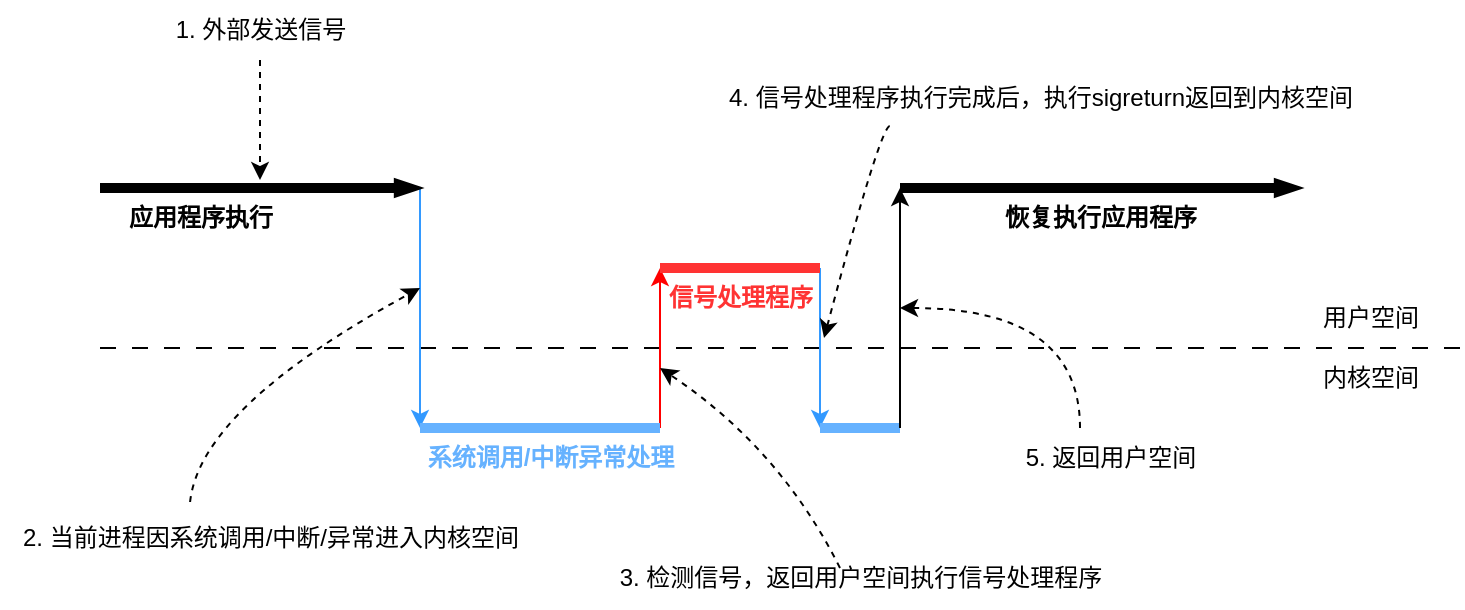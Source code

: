 <mxfile version="28.1.2">
  <diagram name="第 1 页" id="G5ueRJX8dvpzBDlDjiMh">
    <mxGraphModel dx="834" dy="1151" grid="1" gridSize="10" guides="1" tooltips="1" connect="1" arrows="1" fold="1" page="1" pageScale="1" pageWidth="827" pageHeight="1169" math="0" shadow="0">
      <root>
        <mxCell id="0" />
        <mxCell id="1" parent="0" />
        <mxCell id="D7QOtCubXXGv_C2FeJx_-4" value="" style="endArrow=none;html=1;rounded=0;dashed=1;dashPattern=8 8;" edge="1" parent="1">
          <mxGeometry width="50" height="50" relative="1" as="geometry">
            <mxPoint x="80" y="400" as="sourcePoint" />
            <mxPoint x="760" y="400" as="targetPoint" />
          </mxGeometry>
        </mxCell>
        <mxCell id="D7QOtCubXXGv_C2FeJx_-6" value="" style="endArrow=classic;html=1;rounded=0;strokeColor=#3399FF;" edge="1" parent="1">
          <mxGeometry width="50" height="50" relative="1" as="geometry">
            <mxPoint x="240" y="320" as="sourcePoint" />
            <mxPoint x="240" y="440" as="targetPoint" />
          </mxGeometry>
        </mxCell>
        <mxCell id="D7QOtCubXXGv_C2FeJx_-8" value="" style="endArrow=classic;html=1;rounded=0;strokeColor=#3399FF;" edge="1" parent="1">
          <mxGeometry width="50" height="50" relative="1" as="geometry">
            <mxPoint x="440" y="360" as="sourcePoint" />
            <mxPoint x="440" y="440" as="targetPoint" />
          </mxGeometry>
        </mxCell>
        <mxCell id="D7QOtCubXXGv_C2FeJx_-10" value="" style="endArrow=classic;html=1;rounded=0;strokeColor=#FF0000;" edge="1" parent="1">
          <mxGeometry width="50" height="50" relative="1" as="geometry">
            <mxPoint x="360" y="440" as="sourcePoint" />
            <mxPoint x="360" y="360" as="targetPoint" />
          </mxGeometry>
        </mxCell>
        <mxCell id="D7QOtCubXXGv_C2FeJx_-12" value="" style="endArrow=blockThin;html=1;rounded=0;strokeWidth=5;endFill=1;endSize=0;" edge="1" parent="1">
          <mxGeometry width="50" height="50" relative="1" as="geometry">
            <mxPoint x="80" y="320" as="sourcePoint" />
            <mxPoint x="240" y="320" as="targetPoint" />
          </mxGeometry>
        </mxCell>
        <mxCell id="D7QOtCubXXGv_C2FeJx_-13" value="" style="endArrow=none;html=1;rounded=0;strokeWidth=5;strokeColor=#66B2FF;" edge="1" parent="1">
          <mxGeometry width="50" height="50" relative="1" as="geometry">
            <mxPoint x="240" y="440" as="sourcePoint" />
            <mxPoint x="360" y="440" as="targetPoint" />
          </mxGeometry>
        </mxCell>
        <mxCell id="D7QOtCubXXGv_C2FeJx_-14" value="" style="endArrow=none;html=1;rounded=0;strokeWidth=5;strokeColor=#FF3333;" edge="1" parent="1">
          <mxGeometry width="50" height="50" relative="1" as="geometry">
            <mxPoint x="360" y="360" as="sourcePoint" />
            <mxPoint x="440" y="360" as="targetPoint" />
          </mxGeometry>
        </mxCell>
        <mxCell id="D7QOtCubXXGv_C2FeJx_-15" value="" style="endArrow=blockThin;html=1;rounded=0;strokeWidth=5;endFill=1;targetPerimeterSpacing=0;endSize=0;" edge="1" parent="1">
          <mxGeometry width="50" height="50" relative="1" as="geometry">
            <mxPoint x="480" y="320" as="sourcePoint" />
            <mxPoint x="680" y="320" as="targetPoint" />
          </mxGeometry>
        </mxCell>
        <mxCell id="D7QOtCubXXGv_C2FeJx_-16" value="" style="endArrow=none;html=1;rounded=0;strokeWidth=5;strokeColor=#66B2FF;" edge="1" parent="1">
          <mxGeometry width="50" height="50" relative="1" as="geometry">
            <mxPoint x="440" y="440" as="sourcePoint" />
            <mxPoint x="480" y="440" as="targetPoint" />
            <Array as="points">
              <mxPoint x="480" y="440" />
            </Array>
          </mxGeometry>
        </mxCell>
        <mxCell id="D7QOtCubXXGv_C2FeJx_-17" value="" style="endArrow=classic;html=1;rounded=0;" edge="1" parent="1">
          <mxGeometry width="50" height="50" relative="1" as="geometry">
            <mxPoint x="480" y="440" as="sourcePoint" />
            <mxPoint x="480" y="320" as="targetPoint" />
          </mxGeometry>
        </mxCell>
        <mxCell id="D7QOtCubXXGv_C2FeJx_-18" value="" style="endArrow=classic;html=1;rounded=0;dashed=1;" edge="1" parent="1">
          <mxGeometry width="50" height="50" relative="1" as="geometry">
            <mxPoint x="160" y="256" as="sourcePoint" />
            <mxPoint x="160" y="316" as="targetPoint" />
          </mxGeometry>
        </mxCell>
        <mxCell id="D7QOtCubXXGv_C2FeJx_-19" value="用户空间" style="text;html=1;align=center;verticalAlign=middle;resizable=0;points=[];autosize=1;strokeColor=none;fillColor=none;" vertex="1" parent="1">
          <mxGeometry x="680" y="370" width="70" height="30" as="geometry" />
        </mxCell>
        <mxCell id="D7QOtCubXXGv_C2FeJx_-20" value="内核空间" style="text;html=1;align=center;verticalAlign=middle;resizable=0;points=[];autosize=1;strokeColor=none;fillColor=none;" vertex="1" parent="1">
          <mxGeometry x="680" y="400" width="70" height="30" as="geometry" />
        </mxCell>
        <mxCell id="D7QOtCubXXGv_C2FeJx_-21" value="1. 外部发送信号" style="text;html=1;align=center;verticalAlign=middle;resizable=0;points=[];autosize=1;strokeColor=none;fillColor=none;" vertex="1" parent="1">
          <mxGeometry x="105" y="226" width="110" height="30" as="geometry" />
        </mxCell>
        <mxCell id="D7QOtCubXXGv_C2FeJx_-22" value="应用程序执行" style="text;html=1;align=center;verticalAlign=middle;resizable=0;points=[];autosize=1;strokeColor=none;fillColor=none;fontStyle=1" vertex="1" parent="1">
          <mxGeometry x="80" y="320" width="100" height="30" as="geometry" />
        </mxCell>
        <mxCell id="D7QOtCubXXGv_C2FeJx_-24" value="信号处理程序" style="text;html=1;align=center;verticalAlign=middle;resizable=0;points=[];autosize=1;strokeColor=none;fillColor=none;fontStyle=1;fontColor=#FF3333;" vertex="1" parent="1">
          <mxGeometry x="350" y="360" width="100" height="30" as="geometry" />
        </mxCell>
        <mxCell id="D7QOtCubXXGv_C2FeJx_-26" value="" style="curved=1;endArrow=classic;html=1;rounded=0;exitX=0.352;exitY=-0.1;exitDx=0;exitDy=0;exitPerimeter=0;dashed=1;" edge="1" parent="1" source="D7QOtCubXXGv_C2FeJx_-27">
          <mxGeometry width="50" height="50" relative="1" as="geometry">
            <mxPoint x="140" y="520" as="sourcePoint" />
            <mxPoint x="240" y="370" as="targetPoint" />
            <Array as="points">
              <mxPoint x="130" y="430" />
            </Array>
          </mxGeometry>
        </mxCell>
        <mxCell id="D7QOtCubXXGv_C2FeJx_-27" value="2. 当前进程因系统调用/中断/异常进入内核空间" style="text;html=1;align=center;verticalAlign=middle;resizable=0;points=[];autosize=1;strokeColor=none;fillColor=none;" vertex="1" parent="1">
          <mxGeometry x="30" y="480" width="270" height="30" as="geometry" />
        </mxCell>
        <mxCell id="D7QOtCubXXGv_C2FeJx_-28" value="系统调用/中断异常处理" style="text;html=1;align=center;verticalAlign=middle;resizable=0;points=[];autosize=1;strokeColor=none;fillColor=none;fontStyle=1;fontColor=#66B2FF;" vertex="1" parent="1">
          <mxGeometry x="230" y="440" width="150" height="30" as="geometry" />
        </mxCell>
        <mxCell id="D7QOtCubXXGv_C2FeJx_-29" value="恢复执行应用程序" style="text;html=1;align=center;verticalAlign=middle;resizable=0;points=[];autosize=1;strokeColor=none;fillColor=none;fontStyle=1" vertex="1" parent="1">
          <mxGeometry x="520" y="320" width="120" height="30" as="geometry" />
        </mxCell>
        <mxCell id="D7QOtCubXXGv_C2FeJx_-31" value="3. 检测信号，返回用户空间执行信号处理程序" style="text;html=1;align=center;verticalAlign=middle;resizable=0;points=[];autosize=1;strokeColor=none;fillColor=none;" vertex="1" parent="1">
          <mxGeometry x="330" y="500" width="260" height="30" as="geometry" />
        </mxCell>
        <mxCell id="D7QOtCubXXGv_C2FeJx_-32" value="4. 信号处理程序执行完成后，执行sigreturn返回到内核空间" style="text;html=1;align=center;verticalAlign=middle;resizable=0;points=[];autosize=1;strokeColor=none;fillColor=none;" vertex="1" parent="1">
          <mxGeometry x="380" y="260" width="340" height="30" as="geometry" />
        </mxCell>
        <mxCell id="D7QOtCubXXGv_C2FeJx_-34" value="" style="curved=1;endArrow=classic;html=1;rounded=0;dashed=1;" edge="1" parent="1">
          <mxGeometry width="50" height="50" relative="1" as="geometry">
            <mxPoint x="450" y="510" as="sourcePoint" />
            <mxPoint x="360" y="410" as="targetPoint" />
            <Array as="points">
              <mxPoint x="420" y="450" />
            </Array>
          </mxGeometry>
        </mxCell>
        <mxCell id="D7QOtCubXXGv_C2FeJx_-36" value="" style="curved=1;endArrow=classic;html=1;rounded=0;entryX=0.92;entryY=1.167;entryDx=0;entryDy=0;entryPerimeter=0;exitX=0.279;exitY=0.967;exitDx=0;exitDy=0;exitPerimeter=0;dashed=1;" edge="1" parent="1" source="D7QOtCubXXGv_C2FeJx_-32" target="D7QOtCubXXGv_C2FeJx_-24">
          <mxGeometry width="50" height="50" relative="1" as="geometry">
            <mxPoint x="350" y="320" as="sourcePoint" />
            <mxPoint x="400" y="270" as="targetPoint" />
            <Array as="points">
              <mxPoint x="470" y="290" />
            </Array>
          </mxGeometry>
        </mxCell>
        <mxCell id="D7QOtCubXXGv_C2FeJx_-38" style="edgeStyle=orthogonalEdgeStyle;rounded=0;orthogonalLoop=1;jettySize=auto;html=1;curved=1;dashed=1;" edge="1" parent="1" source="D7QOtCubXXGv_C2FeJx_-37">
          <mxGeometry relative="1" as="geometry">
            <mxPoint x="480" y="380" as="targetPoint" />
            <Array as="points">
              <mxPoint x="570" y="380" />
            </Array>
          </mxGeometry>
        </mxCell>
        <mxCell id="D7QOtCubXXGv_C2FeJx_-37" value="5. 返回用户空间" style="text;html=1;align=center;verticalAlign=middle;resizable=0;points=[];autosize=1;strokeColor=none;fillColor=none;" vertex="1" parent="1">
          <mxGeometry x="530" y="440" width="110" height="30" as="geometry" />
        </mxCell>
      </root>
    </mxGraphModel>
  </diagram>
</mxfile>
